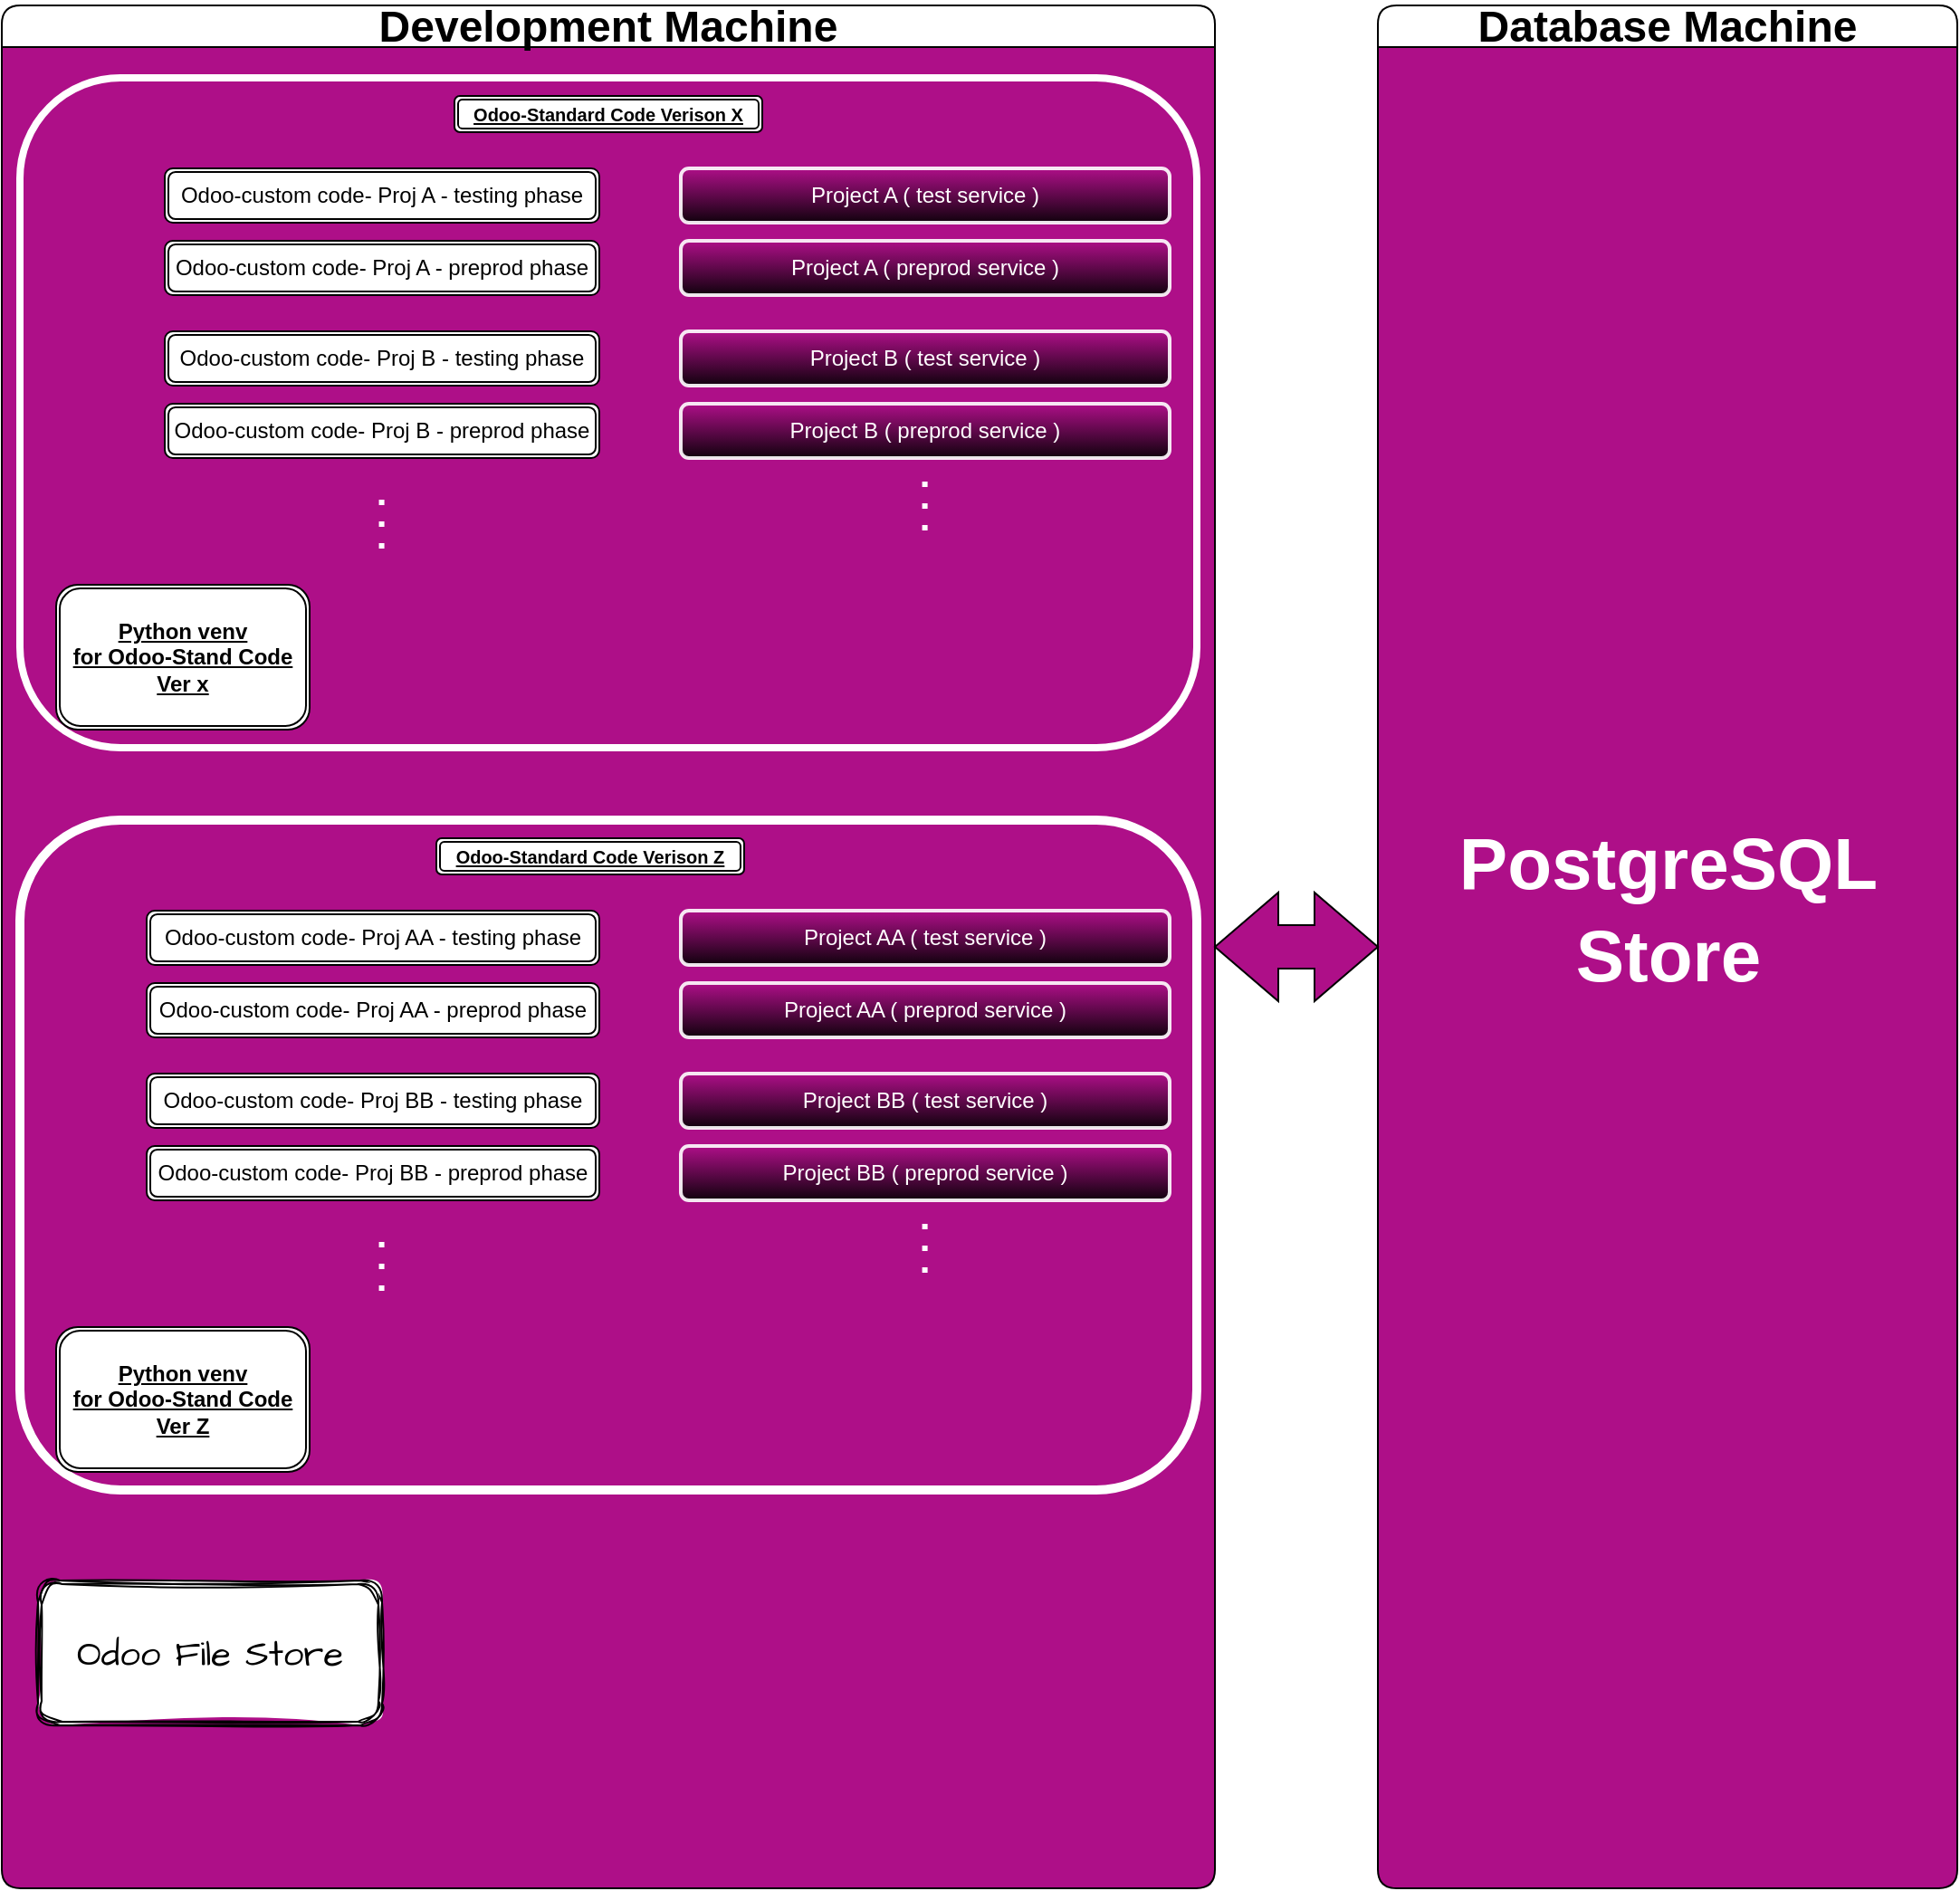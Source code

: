 <mxfile version="21.2.9" type="github">
  <diagram name="Page-1" id="DiTgrYH2Gpw5L4TcvVx9">
    <mxGraphModel dx="2345" dy="2934" grid="1" gridSize="10" guides="1" tooltips="1" connect="1" arrows="1" fold="1" page="1" pageScale="1" pageWidth="1169" pageHeight="827" math="0" shadow="0">
      <root>
        <mxCell id="0" />
        <mxCell id="1" parent="0" />
        <mxCell id="iEUNpvWe6TnLkW4PW7ub-9" value="&lt;div style=&quot;font-size: 24px;&quot; align=&quot;center&quot;&gt;&lt;font style=&quot;font-size: 24px;&quot;&gt;Development Machine&lt;/font&gt;&lt;/div&gt;" style="swimlane;whiteSpace=wrap;html=1;align=center;labelBackgroundColor=none;rounded=1;shadow=0;gradientColor=none;swimlaneFillColor=#AE0F88;gradientDirection=south;fillColor=default;" vertex="1" parent="1">
          <mxGeometry x="80" y="-1570" width="670" height="1040" as="geometry">
            <mxRectangle x="20" y="-1150" width="170" height="30" as="alternateBounds" />
          </mxGeometry>
        </mxCell>
        <object label="" id="iEUNpvWe6TnLkW4PW7ub-15">
          <mxCell style="rounded=1;whiteSpace=wrap;html=1;movable=0;resizable=0;rotatable=0;deletable=0;editable=0;locked=1;connectable=0;labelBackgroundColor=none;fillColor=none;strokeColor=#FFFFFF;strokeWidth=4;" vertex="1" parent="iEUNpvWe6TnLkW4PW7ub-9">
            <mxGeometry x="10" y="40" width="650" height="370" as="geometry" />
          </mxCell>
        </object>
        <mxCell id="iEUNpvWe6TnLkW4PW7ub-12" value="Project A ( test service )" style="rounded=1;whiteSpace=wrap;html=1;movable=1;resizable=1;rotatable=1;deletable=1;editable=1;locked=0;connectable=1;labelBackgroundColor=none;fontColor=#FFFFFF;fillColor=#AE0F88;strokeColor=#FFFFFF;strokeWidth=2;gradientColor=default;perimeterSpacing=0;opacity=90;" vertex="1" parent="iEUNpvWe6TnLkW4PW7ub-9">
          <mxGeometry x="375" y="90" width="270" height="30" as="geometry" />
        </mxCell>
        <mxCell id="iEUNpvWe6TnLkW4PW7ub-13" value="Project A ( preprod service )" style="rounded=1;whiteSpace=wrap;html=1;movable=1;resizable=1;rotatable=1;deletable=1;editable=1;locked=0;connectable=1;labelBackgroundColor=none;fontColor=#FFFFFF;fillColor=#AE0F88;strokeColor=#FFFFFF;strokeWidth=2;gradientColor=default;perimeterSpacing=0;opacity=90;" vertex="1" parent="iEUNpvWe6TnLkW4PW7ub-9">
          <mxGeometry x="375" y="130" width="270" height="30" as="geometry" />
        </mxCell>
        <mxCell id="iEUNpvWe6TnLkW4PW7ub-17" value="Project B ( test service )" style="rounded=1;whiteSpace=wrap;html=1;movable=1;resizable=1;rotatable=1;deletable=1;editable=1;locked=0;connectable=1;labelBackgroundColor=none;fontColor=#FFFFFF;fillColor=#AE0F88;strokeColor=#FFFFFF;strokeWidth=2;gradientColor=default;perimeterSpacing=0;opacity=90;" vertex="1" parent="iEUNpvWe6TnLkW4PW7ub-9">
          <mxGeometry x="375" y="180" width="270" height="30" as="geometry" />
        </mxCell>
        <mxCell id="iEUNpvWe6TnLkW4PW7ub-18" value="Project B ( preprod&amp;nbsp;service )" style="rounded=1;whiteSpace=wrap;html=1;movable=1;resizable=1;rotatable=1;deletable=1;editable=1;locked=0;connectable=1;labelBackgroundColor=none;fontColor=#FFFFFF;fillColor=#AE0F88;strokeColor=#FFFFFF;strokeWidth=2;gradientColor=default;perimeterSpacing=0;opacity=90;" vertex="1" parent="iEUNpvWe6TnLkW4PW7ub-9">
          <mxGeometry x="375" y="220" width="270" height="30" as="geometry" />
        </mxCell>
        <mxCell id="iEUNpvWe6TnLkW4PW7ub-19" value="" style="endArrow=none;dashed=1;html=1;dashPattern=1 3;strokeWidth=3;rounded=1;movable=1;resizable=1;rotatable=1;deletable=1;editable=1;locked=0;connectable=1;labelBackgroundColor=none;fontColor=default;strokeColor=#FFFFFF;" edge="1" parent="iEUNpvWe6TnLkW4PW7ub-9">
          <mxGeometry width="50" height="50" relative="1" as="geometry">
            <mxPoint x="509.8" y="290" as="sourcePoint" />
            <mxPoint x="510.12" y="260" as="targetPoint" />
            <Array as="points">
              <mxPoint x="509.8" y="260" />
            </Array>
          </mxGeometry>
        </mxCell>
        <mxCell id="iEUNpvWe6TnLkW4PW7ub-23" value="&lt;b&gt;&lt;u&gt;Python venv&lt;br&gt; for Odoo-Stand Code Ver x&lt;/u&gt;&lt;/b&gt;" style="shape=ext;double=1;rounded=1;whiteSpace=wrap;html=1;movable=0;resizable=0;rotatable=0;deletable=0;editable=0;locked=1;connectable=0;labelBackgroundColor=none;" vertex="1" parent="iEUNpvWe6TnLkW4PW7ub-9">
          <mxGeometry x="30" y="320" width="140" height="80" as="geometry" />
        </mxCell>
        <mxCell id="iEUNpvWe6TnLkW4PW7ub-25" value="Odoo-custom code- Proj A - testing phase" style="shape=ext;double=1;rounded=1;whiteSpace=wrap;html=1;labelBackgroundColor=none;movable=0;resizable=0;rotatable=0;deletable=0;editable=0;locked=1;connectable=0;" vertex="1" parent="iEUNpvWe6TnLkW4PW7ub-9">
          <mxGeometry x="90" y="90" width="240" height="30" as="geometry" />
        </mxCell>
        <mxCell id="iEUNpvWe6TnLkW4PW7ub-26" value="&lt;b&gt;&lt;font style=&quot;font-size: 10px;&quot;&gt;&lt;u&gt;Odoo-Standard Code Verison X&lt;br&gt;&lt;/u&gt;&lt;/font&gt;&lt;/b&gt;" style="shape=ext;double=1;rounded=1;whiteSpace=wrap;html=1;labelBackgroundColor=none;movable=0;resizable=0;rotatable=0;deletable=0;editable=0;locked=1;connectable=0;" vertex="1" parent="iEUNpvWe6TnLkW4PW7ub-9">
          <mxGeometry x="250" y="50" width="170" height="20" as="geometry" />
        </mxCell>
        <mxCell id="iEUNpvWe6TnLkW4PW7ub-27" value="Odoo-custom code- Proj A - preprod phase" style="shape=ext;double=1;rounded=1;whiteSpace=wrap;html=1;labelBackgroundColor=none;movable=0;resizable=0;rotatable=0;deletable=0;editable=0;locked=1;connectable=0;" vertex="1" parent="iEUNpvWe6TnLkW4PW7ub-9">
          <mxGeometry x="90" y="130" width="240" height="30" as="geometry" />
        </mxCell>
        <mxCell id="iEUNpvWe6TnLkW4PW7ub-28" value="Odoo-custom code- Proj B - testing phase" style="shape=ext;double=1;rounded=1;whiteSpace=wrap;html=1;labelBackgroundColor=none;movable=0;resizable=0;rotatable=0;deletable=0;editable=0;locked=1;connectable=0;" vertex="1" parent="iEUNpvWe6TnLkW4PW7ub-9">
          <mxGeometry x="90" y="180" width="240" height="30" as="geometry" />
        </mxCell>
        <mxCell id="iEUNpvWe6TnLkW4PW7ub-29" value="Odoo-custom code- Proj B - preprod phase" style="shape=ext;double=1;rounded=1;whiteSpace=wrap;html=1;labelBackgroundColor=none;movable=0;resizable=0;rotatable=0;deletable=0;editable=0;locked=1;connectable=0;" vertex="1" parent="iEUNpvWe6TnLkW4PW7ub-9">
          <mxGeometry x="90" y="220" width="240" height="30" as="geometry" />
        </mxCell>
        <mxCell id="iEUNpvWe6TnLkW4PW7ub-30" value="" style="endArrow=none;dashed=1;html=1;dashPattern=1 3;strokeWidth=3;rounded=1;movable=1;resizable=1;rotatable=1;deletable=1;editable=1;locked=0;connectable=1;labelBackgroundColor=none;fontColor=default;strokeColor=#FFFFFF;" edge="1" parent="iEUNpvWe6TnLkW4PW7ub-9">
          <mxGeometry width="50" height="50" relative="1" as="geometry">
            <mxPoint x="209.78" y="300" as="sourcePoint" />
            <mxPoint x="210.1" y="270" as="targetPoint" />
            <Array as="points">
              <mxPoint x="209.78" y="270" />
            </Array>
          </mxGeometry>
        </mxCell>
        <object label="" id="iEUNpvWe6TnLkW4PW7ub-33">
          <mxCell style="rounded=1;whiteSpace=wrap;html=1;movable=1;resizable=1;rotatable=1;deletable=1;editable=1;locked=0;connectable=1;labelBackgroundColor=none;strokeColor=#FFFFFF;strokeWidth=5;fillColor=#AE0F88;" vertex="1" parent="iEUNpvWe6TnLkW4PW7ub-9">
            <mxGeometry x="10" y="450" width="650" height="370" as="geometry" />
          </mxCell>
        </object>
        <mxCell id="iEUNpvWe6TnLkW4PW7ub-34" value="Project AA ( test service )" style="rounded=1;whiteSpace=wrap;html=1;movable=1;resizable=1;rotatable=1;deletable=1;editable=1;locked=0;connectable=1;labelBackgroundColor=none;fontColor=#FFFFFF;fillColor=#AE0F88;strokeColor=#FFFFFF;strokeWidth=2;gradientColor=default;perimeterSpacing=0;opacity=90;" vertex="1" parent="iEUNpvWe6TnLkW4PW7ub-9">
          <mxGeometry x="375" y="500" width="270" height="30" as="geometry" />
        </mxCell>
        <mxCell id="iEUNpvWe6TnLkW4PW7ub-35" value="Project AA ( preprod service )" style="rounded=1;whiteSpace=wrap;html=1;movable=1;resizable=1;rotatable=1;deletable=1;editable=1;locked=0;connectable=1;labelBackgroundColor=none;fontColor=#FFFFFF;fillColor=#AE0F88;strokeColor=#FFFFFF;strokeWidth=2;gradientColor=default;perimeterSpacing=0;opacity=90;" vertex="1" parent="iEUNpvWe6TnLkW4PW7ub-9">
          <mxGeometry x="375" y="540" width="270" height="30" as="geometry" />
        </mxCell>
        <mxCell id="iEUNpvWe6TnLkW4PW7ub-36" value="Project BB ( test service )" style="rounded=1;whiteSpace=wrap;html=1;movable=1;resizable=1;rotatable=1;deletable=1;editable=1;locked=0;connectable=1;labelBackgroundColor=none;fontColor=#FFFFFF;fillColor=#AE0F88;strokeColor=#FFFFFF;strokeWidth=2;gradientColor=default;perimeterSpacing=0;opacity=90;" vertex="1" parent="iEUNpvWe6TnLkW4PW7ub-9">
          <mxGeometry x="375" y="590" width="270" height="30" as="geometry" />
        </mxCell>
        <mxCell id="iEUNpvWe6TnLkW4PW7ub-37" value="Project BB ( preprod&amp;nbsp;service )" style="rounded=1;whiteSpace=wrap;html=1;movable=1;resizable=1;rotatable=1;deletable=1;editable=1;locked=0;connectable=1;labelBackgroundColor=none;fontColor=#FFFFFF;fillColor=#AE0F88;strokeColor=#FFFFFF;strokeWidth=2;gradientColor=default;perimeterSpacing=0;opacity=90;" vertex="1" parent="iEUNpvWe6TnLkW4PW7ub-9">
          <mxGeometry x="375" y="630" width="270" height="30" as="geometry" />
        </mxCell>
        <mxCell id="iEUNpvWe6TnLkW4PW7ub-38" value="" style="endArrow=none;dashed=1;html=1;dashPattern=1 3;strokeWidth=3;rounded=1;movable=1;resizable=1;rotatable=1;deletable=1;editable=1;locked=0;connectable=1;labelBackgroundColor=none;fontColor=default;strokeColor=#FFFFFF;" edge="1" parent="iEUNpvWe6TnLkW4PW7ub-9">
          <mxGeometry width="50" height="50" relative="1" as="geometry">
            <mxPoint x="509.8" y="700" as="sourcePoint" />
            <mxPoint x="510.12" y="670" as="targetPoint" />
            <Array as="points">
              <mxPoint x="509.8" y="670" />
            </Array>
          </mxGeometry>
        </mxCell>
        <mxCell id="iEUNpvWe6TnLkW4PW7ub-39" value="&lt;b&gt;&lt;u&gt;Python venv&lt;br&gt; for Odoo-Stand Code Ver Z&lt;br&gt;&lt;/u&gt;&lt;/b&gt;" style="shape=ext;double=1;rounded=1;whiteSpace=wrap;html=1;movable=0;resizable=0;rotatable=0;deletable=0;editable=0;locked=1;connectable=0;labelBackgroundColor=none;" vertex="1" parent="iEUNpvWe6TnLkW4PW7ub-9">
          <mxGeometry x="30" y="730" width="140" height="80" as="geometry" />
        </mxCell>
        <mxCell id="iEUNpvWe6TnLkW4PW7ub-40" value="Odoo-custom code- Proj AA - testing phase" style="shape=ext;double=1;rounded=1;whiteSpace=wrap;html=1;labelBackgroundColor=none;movable=0;resizable=0;rotatable=0;deletable=0;editable=0;locked=1;connectable=0;" vertex="1" parent="iEUNpvWe6TnLkW4PW7ub-9">
          <mxGeometry x="80" y="500" width="250" height="30" as="geometry" />
        </mxCell>
        <mxCell id="iEUNpvWe6TnLkW4PW7ub-41" value="Odoo-custom code- Proj AA - preprod phase" style="shape=ext;double=1;rounded=1;whiteSpace=wrap;html=1;labelBackgroundColor=none;movable=0;resizable=0;rotatable=0;deletable=0;editable=0;locked=1;connectable=0;" vertex="1" parent="iEUNpvWe6TnLkW4PW7ub-9">
          <mxGeometry x="80" y="540" width="250" height="30" as="geometry" />
        </mxCell>
        <mxCell id="iEUNpvWe6TnLkW4PW7ub-42" value="Odoo-custom code- Proj BB - testing phase" style="shape=ext;double=1;rounded=1;whiteSpace=wrap;html=1;labelBackgroundColor=none;movable=0;resizable=0;rotatable=0;deletable=0;editable=0;locked=1;connectable=0;" vertex="1" parent="iEUNpvWe6TnLkW4PW7ub-9">
          <mxGeometry x="80" y="590" width="250" height="30" as="geometry" />
        </mxCell>
        <mxCell id="iEUNpvWe6TnLkW4PW7ub-43" value="Odoo-custom code- Proj BB - preprod phase" style="shape=ext;double=1;rounded=1;whiteSpace=wrap;html=1;labelBackgroundColor=none;movable=0;resizable=0;rotatable=0;deletable=0;editable=0;locked=1;connectable=0;" vertex="1" parent="iEUNpvWe6TnLkW4PW7ub-9">
          <mxGeometry x="80" y="630" width="250" height="30" as="geometry" />
        </mxCell>
        <mxCell id="iEUNpvWe6TnLkW4PW7ub-44" value="" style="endArrow=none;dashed=1;html=1;dashPattern=1 3;strokeWidth=3;rounded=1;movable=1;resizable=1;rotatable=1;deletable=1;editable=1;locked=0;connectable=1;labelBackgroundColor=none;fontColor=default;strokeColor=#FFFFFF;" edge="1" parent="iEUNpvWe6TnLkW4PW7ub-9">
          <mxGeometry width="50" height="50" relative="1" as="geometry">
            <mxPoint x="209.78" y="710" as="sourcePoint" />
            <mxPoint x="210.1" y="680" as="targetPoint" />
            <Array as="points">
              <mxPoint x="209.78" y="680" />
            </Array>
          </mxGeometry>
        </mxCell>
        <mxCell id="iEUNpvWe6TnLkW4PW7ub-45" value="&lt;b&gt;&lt;font style=&quot;font-size: 10px;&quot;&gt;&lt;u&gt;Odoo-Standard Code Verison Z&lt;/u&gt;&lt;/font&gt;&lt;/b&gt;" style="shape=ext;double=1;rounded=1;whiteSpace=wrap;html=1;labelBackgroundColor=none;movable=0;resizable=0;rotatable=0;deletable=0;editable=0;locked=1;connectable=0;" vertex="1" parent="iEUNpvWe6TnLkW4PW7ub-9">
          <mxGeometry x="240" y="460" width="170" height="20" as="geometry" />
        </mxCell>
        <mxCell id="iEUNpvWe6TnLkW4PW7ub-46" value="Odoo File Store" style="shape=ext;double=1;rounded=1;whiteSpace=wrap;html=1;sketch=1;hachureGap=4;jiggle=2;curveFitting=1;fontFamily=Architects Daughter;fontSource=https%3A%2F%2Ffonts.googleapis.com%2Fcss%3Ffamily%3DArchitects%2BDaughter;fontSize=20;movable=0;resizable=0;rotatable=0;deletable=0;editable=0;locked=1;connectable=0;labelBackgroundColor=none;" vertex="1" parent="iEUNpvWe6TnLkW4PW7ub-9">
          <mxGeometry x="20" y="870" width="190" height="80" as="geometry" />
        </mxCell>
        <mxCell id="iEUNpvWe6TnLkW4PW7ub-10" value="&lt;font style=&quot;font-size: 24px;&quot;&gt;Database Machine&lt;/font&gt;" style="swimlane;whiteSpace=wrap;html=1;labelBackgroundColor=none;rounded=1;gradientColor=none;swimlaneFillColor=#AE0F88;gradientDirection=south;fillColor=default;" vertex="1" parent="1">
          <mxGeometry x="840" y="-1570" width="320" height="1040" as="geometry" />
        </mxCell>
        <mxCell id="iEUNpvWe6TnLkW4PW7ub-48" value="&lt;h1&gt;&lt;font face=&quot;Helvetica&quot;&gt;PostgreSQL&lt;br&gt;Store&lt;/font&gt;&lt;/h1&gt;" style="text;html=1;align=center;verticalAlign=middle;resizable=0;points=[];autosize=1;strokeColor=none;fillColor=none;fontSize=20;fontFamily=Architects Daughter;labelBackgroundColor=none;fontColor=#FFFFFF;" vertex="1" parent="iEUNpvWe6TnLkW4PW7ub-10">
          <mxGeometry x="35" y="420" width="250" height="160" as="geometry" />
        </mxCell>
        <mxCell id="iEUNpvWe6TnLkW4PW7ub-50" value="" style="shape=image;imageAspect=0;aspect=fixed;verticalLabelPosition=bottom;verticalAlign=top;sketch=1;hachureGap=4;jiggle=2;curveFitting=1;fontFamily=Architects Daughter;fontSource=https%3A%2F%2Ffonts.googleapis.com%2Fcss%3Ffamily%3DArchitects%2BDaughter;fontSize=20;image=https://static.vecteezy.com/system/resources/previews/010/511/065/original/database-icons-symbol-elements-for-infographic-web-vector.jpg;imageBackground=none;imageBorder=none;strokeWidth=5;opacity=80;" vertex="1" parent="iEUNpvWe6TnLkW4PW7ub-10">
          <mxGeometry x="55" y="240" width="210" height="210" as="geometry" />
        </mxCell>
        <mxCell id="iEUNpvWe6TnLkW4PW7ub-49" value="" style="html=1;shadow=0;dashed=0;align=center;verticalAlign=middle;shape=mxgraph.arrows2.twoWayArrow;dy=0.6;dx=35;hachureGap=4;fontFamily=Architects Daughter;fontSource=https%3A%2F%2Ffonts.googleapis.com%2Fcss%3Ffamily%3DArchitects%2BDaughter;fontSize=20;fillColor=#AE0F88;" vertex="1" parent="1">
          <mxGeometry x="750" y="-1080" width="90" height="60" as="geometry" />
        </mxCell>
      </root>
    </mxGraphModel>
  </diagram>
</mxfile>
